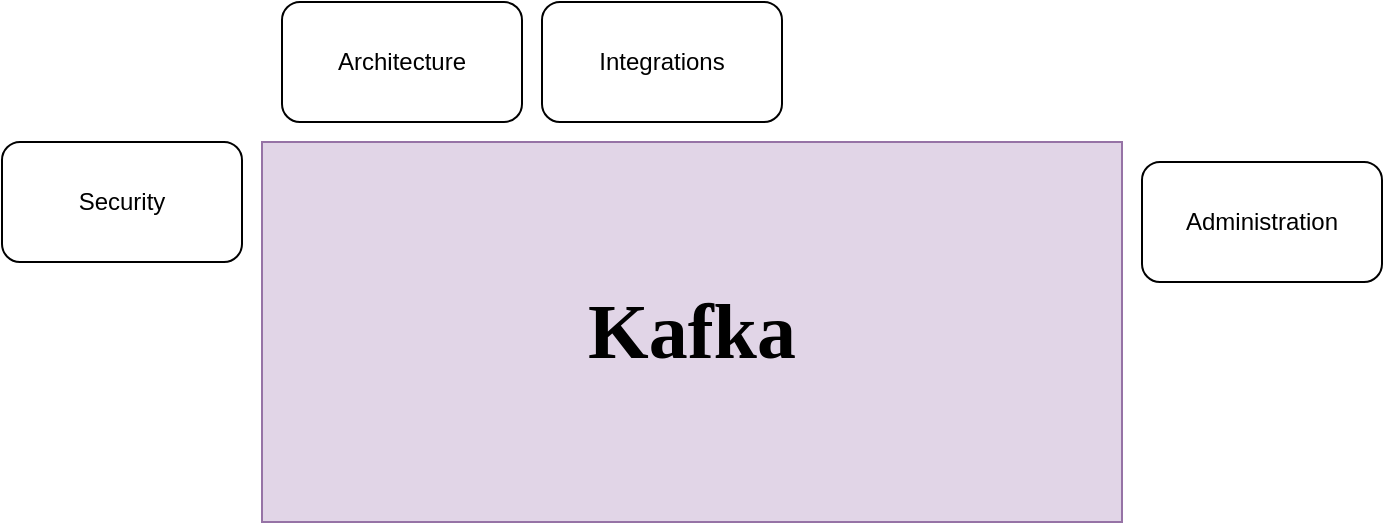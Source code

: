 <mxfile version="17.2.4" type="github">
  <diagram id="pxYi87dzXqwNqoQB3EMh" name="Page-1">
    <mxGraphModel dx="925" dy="536" grid="1" gridSize="10" guides="1" tooltips="1" connect="1" arrows="1" fold="1" page="1" pageScale="1" pageWidth="850" pageHeight="1100" math="0" shadow="0">
      <root>
        <mxCell id="0" />
        <mxCell id="1" parent="0" />
        <mxCell id="XU-mJ-ivhtag0VWZFGJD-1" value="&lt;h2&gt;Kafka&lt;/h2&gt;" style="rounded=0;whiteSpace=wrap;html=1;fontSize=26;fontFamily=Tahoma;fillColor=#e1d5e7;strokeColor=#9673a6;" vertex="1" parent="1">
          <mxGeometry x="220" y="150" width="430" height="190" as="geometry" />
        </mxCell>
        <mxCell id="XU-mJ-ivhtag0VWZFGJD-2" value="Architecture" style="rounded=1;whiteSpace=wrap;html=1;" vertex="1" parent="1">
          <mxGeometry x="230" y="80" width="120" height="60" as="geometry" />
        </mxCell>
        <mxCell id="XU-mJ-ivhtag0VWZFGJD-3" value="Integrations" style="rounded=1;whiteSpace=wrap;html=1;" vertex="1" parent="1">
          <mxGeometry x="360" y="80" width="120" height="60" as="geometry" />
        </mxCell>
        <mxCell id="XU-mJ-ivhtag0VWZFGJD-4" value="Security" style="rounded=1;whiteSpace=wrap;html=1;" vertex="1" parent="1">
          <mxGeometry x="90" y="150" width="120" height="60" as="geometry" />
        </mxCell>
        <mxCell id="XU-mJ-ivhtag0VWZFGJD-5" value="Administration" style="rounded=1;whiteSpace=wrap;html=1;" vertex="1" parent="1">
          <mxGeometry x="660" y="160" width="120" height="60" as="geometry" />
        </mxCell>
      </root>
    </mxGraphModel>
  </diagram>
</mxfile>
